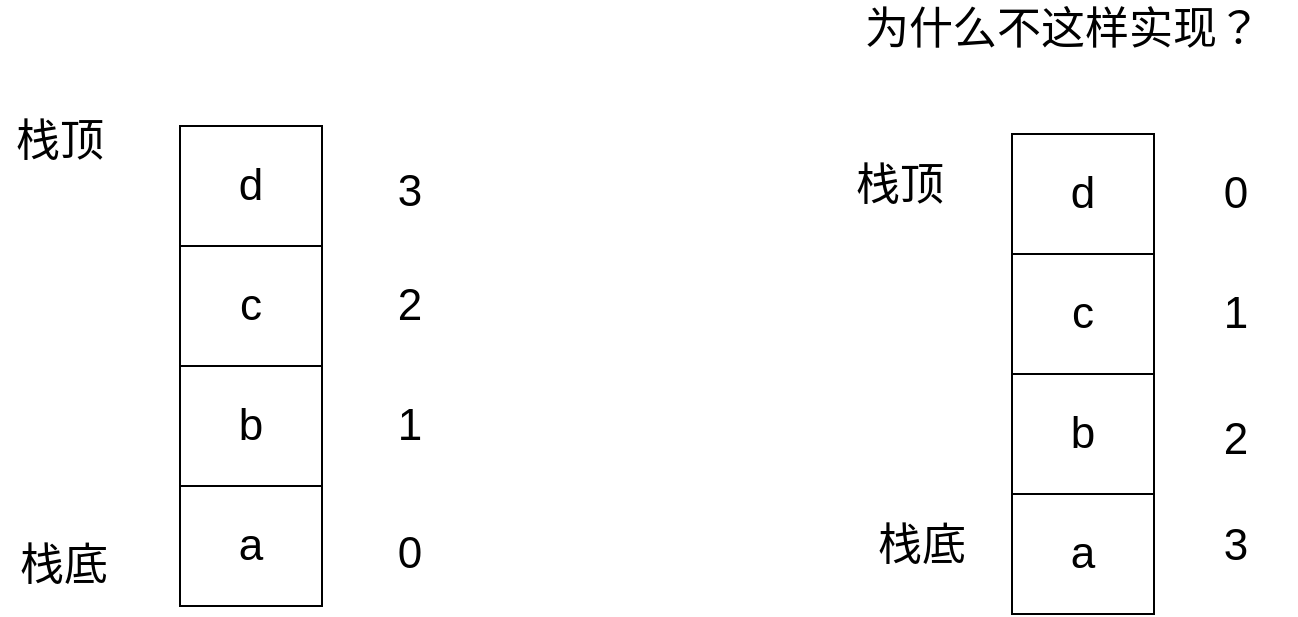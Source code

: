 <mxfile version="19.0.3" type="device" pages="3"><diagram id="gdKbwMU8B3C0hwa3cmjY" name="栈"><mxGraphModel dx="1609" dy="892" grid="0" gridSize="10" guides="1" tooltips="1" connect="1" arrows="1" fold="1" page="0" pageScale="1" pageWidth="1169" pageHeight="827" math="0" shadow="0"><root><mxCell id="0"/><mxCell id="1" parent="0"/><mxCell id="vTyJaJbx8TfojArQ-xDu-1" value="a" style="rounded=0;whiteSpace=wrap;html=1;fontSize=22;" vertex="1" parent="1"><mxGeometry x="-134" y="361" width="71" height="60" as="geometry"/></mxCell><mxCell id="vTyJaJbx8TfojArQ-xDu-2" value="b" style="rounded=0;whiteSpace=wrap;html=1;fontSize=22;" vertex="1" parent="1"><mxGeometry x="-134" y="301" width="71" height="60" as="geometry"/></mxCell><mxCell id="vTyJaJbx8TfojArQ-xDu-3" value="c" style="rounded=0;whiteSpace=wrap;html=1;fontSize=22;" vertex="1" parent="1"><mxGeometry x="-134" y="241" width="71" height="60" as="geometry"/></mxCell><mxCell id="vTyJaJbx8TfojArQ-xDu-4" value="d" style="rounded=0;whiteSpace=wrap;html=1;fontSize=22;" vertex="1" parent="1"><mxGeometry x="-134" y="181" width="71" height="60" as="geometry"/></mxCell><mxCell id="vTyJaJbx8TfojArQ-xDu-8" value="0" style="text;html=1;strokeColor=none;fillColor=none;align=center;verticalAlign=middle;whiteSpace=wrap;rounded=0;fontSize=22;" vertex="1" parent="1"><mxGeometry x="-49" y="380" width="60" height="30" as="geometry"/></mxCell><mxCell id="vTyJaJbx8TfojArQ-xDu-9" value="1" style="text;html=1;strokeColor=none;fillColor=none;align=center;verticalAlign=middle;whiteSpace=wrap;rounded=0;fontSize=22;" vertex="1" parent="1"><mxGeometry x="-49" y="316" width="60" height="30" as="geometry"/></mxCell><mxCell id="vTyJaJbx8TfojArQ-xDu-10" value="2" style="text;html=1;strokeColor=none;fillColor=none;align=center;verticalAlign=middle;whiteSpace=wrap;rounded=0;fontSize=22;" vertex="1" parent="1"><mxGeometry x="-49" y="256" width="60" height="30" as="geometry"/></mxCell><mxCell id="vTyJaJbx8TfojArQ-xDu-11" value="3" style="text;html=1;strokeColor=none;fillColor=none;align=center;verticalAlign=middle;whiteSpace=wrap;rounded=0;fontSize=22;" vertex="1" parent="1"><mxGeometry x="-49" y="199" width="60" height="30" as="geometry"/></mxCell><mxCell id="vTyJaJbx8TfojArQ-xDu-12" value="栈底" style="text;html=1;strokeColor=none;fillColor=none;align=center;verticalAlign=middle;whiteSpace=wrap;rounded=0;fontSize=22;" vertex="1" parent="1"><mxGeometry x="-222" y="386" width="60" height="30" as="geometry"/></mxCell><mxCell id="vTyJaJbx8TfojArQ-xDu-13" value="栈顶" style="text;html=1;strokeColor=none;fillColor=none;align=center;verticalAlign=middle;whiteSpace=wrap;rounded=0;fontSize=22;" vertex="1" parent="1"><mxGeometry x="-224" y="174" width="60" height="30" as="geometry"/></mxCell><mxCell id="SF-gqxsti589aK9yseEk-1" value="a" style="rounded=0;whiteSpace=wrap;html=1;fontSize=22;" vertex="1" parent="1"><mxGeometry x="282" y="365" width="71" height="60" as="geometry"/></mxCell><mxCell id="SF-gqxsti589aK9yseEk-2" value="b" style="rounded=0;whiteSpace=wrap;html=1;fontSize=22;" vertex="1" parent="1"><mxGeometry x="282" y="305" width="71" height="60" as="geometry"/></mxCell><mxCell id="SF-gqxsti589aK9yseEk-3" value="c" style="rounded=0;whiteSpace=wrap;html=1;fontSize=22;" vertex="1" parent="1"><mxGeometry x="282" y="245" width="71" height="60" as="geometry"/></mxCell><mxCell id="SF-gqxsti589aK9yseEk-4" value="d" style="rounded=0;whiteSpace=wrap;html=1;fontSize=22;" vertex="1" parent="1"><mxGeometry x="282" y="185" width="71" height="60" as="geometry"/></mxCell><mxCell id="SF-gqxsti589aK9yseEk-5" value="0" style="text;html=1;strokeColor=none;fillColor=none;align=center;verticalAlign=middle;whiteSpace=wrap;rounded=0;fontSize=22;" vertex="1" parent="1"><mxGeometry x="364" y="200" width="60" height="30" as="geometry"/></mxCell><mxCell id="SF-gqxsti589aK9yseEk-6" value="1" style="text;html=1;strokeColor=none;fillColor=none;align=center;verticalAlign=middle;whiteSpace=wrap;rounded=0;fontSize=22;" vertex="1" parent="1"><mxGeometry x="364" y="260" width="60" height="30" as="geometry"/></mxCell><mxCell id="SF-gqxsti589aK9yseEk-7" value="2" style="text;html=1;strokeColor=none;fillColor=none;align=center;verticalAlign=middle;whiteSpace=wrap;rounded=0;fontSize=22;" vertex="1" parent="1"><mxGeometry x="364" y="323" width="60" height="30" as="geometry"/></mxCell><mxCell id="SF-gqxsti589aK9yseEk-8" value="3" style="text;html=1;strokeColor=none;fillColor=none;align=center;verticalAlign=middle;whiteSpace=wrap;rounded=0;fontSize=22;" vertex="1" parent="1"><mxGeometry x="364" y="376" width="60" height="30" as="geometry"/></mxCell><mxCell id="SF-gqxsti589aK9yseEk-9" value="栈底" style="text;html=1;strokeColor=none;fillColor=none;align=center;verticalAlign=middle;whiteSpace=wrap;rounded=0;fontSize=22;" vertex="1" parent="1"><mxGeometry x="207" y="376" width="60" height="30" as="geometry"/></mxCell><mxCell id="SF-gqxsti589aK9yseEk-10" value="栈顶" style="text;html=1;strokeColor=none;fillColor=none;align=center;verticalAlign=middle;whiteSpace=wrap;rounded=0;fontSize=22;" vertex="1" parent="1"><mxGeometry x="196" y="196" width="60" height="30" as="geometry"/></mxCell><mxCell id="SF-gqxsti589aK9yseEk-22" value="为什么不这样实现？" style="text;html=1;strokeColor=none;fillColor=none;align=center;verticalAlign=middle;whiteSpace=wrap;rounded=0;fontSize=22;" vertex="1" parent="1"><mxGeometry x="200" y="118" width="215" height="30" as="geometry"/></mxCell></root></mxGraphModel></diagram><diagram id="v7_hqF3aKNpEdwg1dnOr" name="队列"><mxGraphModel dx="1609" dy="892" grid="0" gridSize="10" guides="1" tooltips="1" connect="1" arrows="1" fold="1" page="0" pageScale="1" pageWidth="1169" pageHeight="827" math="0" shadow="0"><root><mxCell id="0"/><mxCell id="1" parent="0"/><mxCell id="5D89jH80hLzw1FsqgHIS-1" value="a" style="rounded=0;whiteSpace=wrap;html=1;fontSize=22;" vertex="1" parent="1"><mxGeometry x="-187" y="241" width="71" height="60" as="geometry"/></mxCell><mxCell id="5D89jH80hLzw1FsqgHIS-2" value="b" style="rounded=0;whiteSpace=wrap;html=1;fontSize=22;" vertex="1" parent="1"><mxGeometry x="-116" y="241" width="71" height="60" as="geometry"/></mxCell><mxCell id="5D89jH80hLzw1FsqgHIS-3" value="c" style="rounded=0;whiteSpace=wrap;html=1;fontSize=22;" vertex="1" parent="1"><mxGeometry x="-45" y="241" width="71" height="60" as="geometry"/></mxCell><mxCell id="5D89jH80hLzw1FsqgHIS-4" value="d" style="rounded=0;whiteSpace=wrap;html=1;fontSize=22;" vertex="1" parent="1"><mxGeometry x="26" y="241" width="71" height="60" as="geometry"/></mxCell><mxCell id="5D89jH80hLzw1FsqgHIS-5" value="e" style="rounded=0;whiteSpace=wrap;html=1;fontSize=22;" vertex="1" parent="1"><mxGeometry x="97" y="241" width="71" height="60" as="geometry"/></mxCell><mxCell id="5D89jH80hLzw1FsqgHIS-6" value="0" style="text;html=1;strokeColor=none;fillColor=none;align=center;verticalAlign=middle;whiteSpace=wrap;rounded=0;fontSize=22;" vertex="1" parent="1"><mxGeometry x="-181.5" y="309" width="60" height="30" as="geometry"/></mxCell><mxCell id="5D89jH80hLzw1FsqgHIS-7" value="1" style="text;html=1;strokeColor=none;fillColor=none;align=center;verticalAlign=middle;whiteSpace=wrap;rounded=0;fontSize=22;" vertex="1" parent="1"><mxGeometry x="-110.5" y="312" width="60" height="30" as="geometry"/></mxCell><mxCell id="5D89jH80hLzw1FsqgHIS-8" value="2" style="text;html=1;strokeColor=none;fillColor=none;align=center;verticalAlign=middle;whiteSpace=wrap;rounded=0;fontSize=22;" vertex="1" parent="1"><mxGeometry x="-36" y="312" width="60" height="30" as="geometry"/></mxCell><mxCell id="5D89jH80hLzw1FsqgHIS-9" value="3" style="text;html=1;strokeColor=none;fillColor=none;align=center;verticalAlign=middle;whiteSpace=wrap;rounded=0;fontSize=22;" vertex="1" parent="1"><mxGeometry x="31.5" y="312" width="60" height="30" as="geometry"/></mxCell><mxCell id="5D89jH80hLzw1FsqgHIS-10" value="4" style="text;html=1;strokeColor=none;fillColor=none;align=center;verticalAlign=middle;whiteSpace=wrap;rounded=0;fontSize=22;" vertex="1" parent="1"><mxGeometry x="102.5" y="312" width="60" height="30" as="geometry"/></mxCell><mxCell id="5D89jH80hLzw1FsqgHIS-11" value="" style="shape=flexArrow;endArrow=classic;html=1;rounded=0;fontSize=22;" edge="1" parent="1"><mxGeometry width="50" height="50" relative="1" as="geometry"><mxPoint x="296" y="270" as="sourcePoint"/><mxPoint x="196" y="272" as="targetPoint"/></mxGeometry></mxCell><mxCell id="5D89jH80hLzw1FsqgHIS-12" value="" style="shape=flexArrow;endArrow=classic;html=1;rounded=0;fontSize=22;" edge="1" parent="1"><mxGeometry width="50" height="50" relative="1" as="geometry"><mxPoint x="-201" y="270" as="sourcePoint"/><mxPoint x="-301" y="272" as="targetPoint"/></mxGeometry></mxCell></root></mxGraphModel></diagram><diagram id="YdTuioxQiznNETcpQWuw" name="链表"><mxGraphModel dx="1911" dy="1115" grid="0" gridSize="10" guides="1" tooltips="1" connect="1" arrows="1" fold="1" page="0" pageScale="1" pageWidth="1169" pageHeight="827" math="0" shadow="0"><root><mxCell id="0"/><mxCell id="1" parent="0"/><mxCell id="QSb8vKB4ZpHZ1uTarGvb-1" value="Value" style="rounded=0;whiteSpace=wrap;html=1;fontSize=22;fillColor=#dae8fc;strokeColor=#6c8ebf;" vertex="1" parent="1"><mxGeometry x="110" y="170" width="120" height="60" as="geometry"/></mxCell><mxCell id="QSb8vKB4ZpHZ1uTarGvb-14" style="edgeStyle=orthogonalEdgeStyle;rounded=0;orthogonalLoop=1;jettySize=auto;html=1;entryX=0;entryY=0.5;entryDx=0;entryDy=0;fontSize=22;" edge="1" parent="1" source="QSb8vKB4ZpHZ1uTarGvb-2" target="QSb8vKB4ZpHZ1uTarGvb-4"><mxGeometry relative="1" as="geometry"/></mxCell><mxCell id="QSb8vKB4ZpHZ1uTarGvb-2" value="next" style="rounded=0;whiteSpace=wrap;html=1;fontSize=22;fillColor=#d5e8d4;strokeColor=#82b366;" vertex="1" parent="1"><mxGeometry x="230" y="170" width="80" height="60" as="geometry"/></mxCell><mxCell id="QSb8vKB4ZpHZ1uTarGvb-3" value="Node(节点)" style="text;html=1;strokeColor=none;fillColor=none;align=center;verticalAlign=middle;whiteSpace=wrap;rounded=0;fontSize=22;" vertex="1" parent="1"><mxGeometry x="130" y="130" width="170" height="30" as="geometry"/></mxCell><mxCell id="QSb8vKB4ZpHZ1uTarGvb-4" value="Value" style="rounded=0;whiteSpace=wrap;html=1;fontSize=22;fillColor=#dae8fc;strokeColor=#6c8ebf;" vertex="1" parent="1"><mxGeometry x="385" y="170" width="120" height="60" as="geometry"/></mxCell><mxCell id="QSb8vKB4ZpHZ1uTarGvb-15" style="edgeStyle=orthogonalEdgeStyle;rounded=0;orthogonalLoop=1;jettySize=auto;html=1;entryX=0;entryY=0.5;entryDx=0;entryDy=0;fontSize=22;" edge="1" parent="1" source="QSb8vKB4ZpHZ1uTarGvb-5" target="QSb8vKB4ZpHZ1uTarGvb-7"><mxGeometry relative="1" as="geometry"/></mxCell><mxCell id="QSb8vKB4ZpHZ1uTarGvb-5" value="next" style="rounded=0;whiteSpace=wrap;html=1;fontSize=22;fillColor=#d5e8d4;strokeColor=#82b366;" vertex="1" parent="1"><mxGeometry x="505" y="170" width="80" height="60" as="geometry"/></mxCell><mxCell id="QSb8vKB4ZpHZ1uTarGvb-6" value="Node(节点)" style="text;html=1;strokeColor=none;fillColor=none;align=center;verticalAlign=middle;whiteSpace=wrap;rounded=0;fontSize=22;" vertex="1" parent="1"><mxGeometry x="405" y="130" width="170" height="30" as="geometry"/></mxCell><mxCell id="QSb8vKB4ZpHZ1uTarGvb-7" value="Value" style="rounded=0;whiteSpace=wrap;html=1;fontSize=22;fillColor=#dae8fc;strokeColor=#6c8ebf;" vertex="1" parent="1"><mxGeometry x="670" y="170" width="120" height="60" as="geometry"/></mxCell><mxCell id="QSb8vKB4ZpHZ1uTarGvb-16" style="edgeStyle=orthogonalEdgeStyle;rounded=0;orthogonalLoop=1;jettySize=auto;html=1;fontSize=22;" edge="1" parent="1" source="QSb8vKB4ZpHZ1uTarGvb-8" target="QSb8vKB4ZpHZ1uTarGvb-10"><mxGeometry relative="1" as="geometry"/></mxCell><mxCell id="QSb8vKB4ZpHZ1uTarGvb-8" value="next" style="rounded=0;whiteSpace=wrap;html=1;fontSize=22;fillColor=#d5e8d4;strokeColor=#82b366;" vertex="1" parent="1"><mxGeometry x="790" y="170" width="80" height="60" as="geometry"/></mxCell><mxCell id="QSb8vKB4ZpHZ1uTarGvb-9" value="Node(节点)" style="text;html=1;strokeColor=none;fillColor=none;align=center;verticalAlign=middle;whiteSpace=wrap;rounded=0;fontSize=22;" vertex="1" parent="1"><mxGeometry x="690" y="130" width="170" height="30" as="geometry"/></mxCell><mxCell id="QSb8vKB4ZpHZ1uTarGvb-10" value="Value" style="rounded=0;whiteSpace=wrap;html=1;fontSize=22;fillColor=#dae8fc;strokeColor=#6c8ebf;" vertex="1" parent="1"><mxGeometry x="950" y="170" width="120" height="60" as="geometry"/></mxCell><mxCell id="QSb8vKB4ZpHZ1uTarGvb-11" value="next" style="rounded=0;whiteSpace=wrap;html=1;fontSize=22;fillColor=#d5e8d4;strokeColor=#82b366;" vertex="1" parent="1"><mxGeometry x="1070" y="170" width="80" height="60" as="geometry"/></mxCell><mxCell id="QSb8vKB4ZpHZ1uTarGvb-12" value="Node(节点)" style="text;html=1;strokeColor=none;fillColor=none;align=center;verticalAlign=middle;whiteSpace=wrap;rounded=0;fontSize=22;" vertex="1" parent="1"><mxGeometry x="970" y="130" width="170" height="30" as="geometry"/></mxCell><mxCell id="QSb8vKB4ZpHZ1uTarGvb-17" value="单向链表" style="text;html=1;strokeColor=none;fillColor=none;align=center;verticalAlign=middle;whiteSpace=wrap;rounded=0;fontSize=22;" vertex="1" parent="1"><mxGeometry x="-10" y="185" width="100" height="30" as="geometry"/></mxCell><mxCell id="QSb8vKB4ZpHZ1uTarGvb-18" value="Value" style="rounded=0;whiteSpace=wrap;html=1;fontSize=22;fillColor=#dae8fc;strokeColor=#6c8ebf;" vertex="1" parent="1"><mxGeometry x="155" y="446" width="120" height="60" as="geometry"/></mxCell><mxCell id="QSb8vKB4ZpHZ1uTarGvb-55" style="edgeStyle=orthogonalEdgeStyle;rounded=0;orthogonalLoop=1;jettySize=auto;html=1;entryX=0;entryY=0.5;entryDx=0;entryDy=0;fontSize=22;" edge="1" parent="1" source="QSb8vKB4ZpHZ1uTarGvb-20" target="QSb8vKB4ZpHZ1uTarGvb-43"><mxGeometry relative="1" as="geometry"/></mxCell><mxCell id="QSb8vKB4ZpHZ1uTarGvb-20" value="next" style="rounded=0;whiteSpace=wrap;html=1;fontSize=22;fillColor=#d5e8d4;strokeColor=#82b366;" vertex="1" parent="1"><mxGeometry x="155" y="506" width="120" height="60" as="geometry"/></mxCell><mxCell id="QSb8vKB4ZpHZ1uTarGvb-21" value="Node(节点)" style="text;html=1;strokeColor=none;fillColor=none;align=center;verticalAlign=middle;whiteSpace=wrap;rounded=0;fontSize=22;" vertex="1" parent="1"><mxGeometry x="130" y="340" width="170" height="30" as="geometry"/></mxCell><mxCell id="QSb8vKB4ZpHZ1uTarGvb-33" value="双向链表" style="text;html=1;strokeColor=none;fillColor=none;align=center;verticalAlign=middle;whiteSpace=wrap;rounded=0;fontSize=22;" vertex="1" parent="1"><mxGeometry y="451" width="100" height="30" as="geometry"/></mxCell><mxCell id="QSb8vKB4ZpHZ1uTarGvb-34" value="pre" style="rounded=0;whiteSpace=wrap;html=1;fontSize=22;fillColor=#d5e8d4;strokeColor=#82b366;" vertex="1" parent="1"><mxGeometry x="155" y="386" width="120" height="60" as="geometry"/></mxCell><mxCell id="QSb8vKB4ZpHZ1uTarGvb-43" value="Value" style="rounded=0;whiteSpace=wrap;html=1;fontSize=22;fillColor=#dae8fc;strokeColor=#6c8ebf;" vertex="1" parent="1"><mxGeometry x="395" y="446" width="120" height="60" as="geometry"/></mxCell><mxCell id="QSb8vKB4ZpHZ1uTarGvb-56" style="edgeStyle=orthogonalEdgeStyle;rounded=0;orthogonalLoop=1;jettySize=auto;html=1;entryX=0;entryY=0.5;entryDx=0;entryDy=0;fontSize=22;" edge="1" parent="1" source="QSb8vKB4ZpHZ1uTarGvb-44" target="QSb8vKB4ZpHZ1uTarGvb-47"><mxGeometry relative="1" as="geometry"/></mxCell><mxCell id="QSb8vKB4ZpHZ1uTarGvb-44" value="next" style="rounded=0;whiteSpace=wrap;html=1;fontSize=22;fillColor=#d5e8d4;strokeColor=#82b366;" vertex="1" parent="1"><mxGeometry x="395" y="506" width="120" height="60" as="geometry"/></mxCell><mxCell id="QSb8vKB4ZpHZ1uTarGvb-45" value="Node(节点)" style="text;html=1;strokeColor=none;fillColor=none;align=center;verticalAlign=middle;whiteSpace=wrap;rounded=0;fontSize=22;" vertex="1" parent="1"><mxGeometry x="370" y="340" width="170" height="30" as="geometry"/></mxCell><mxCell id="QSb8vKB4ZpHZ1uTarGvb-58" style="edgeStyle=orthogonalEdgeStyle;rounded=0;orthogonalLoop=1;jettySize=auto;html=1;entryX=1.001;entryY=0.411;entryDx=0;entryDy=0;entryPerimeter=0;fontSize=22;" edge="1" parent="1" source="QSb8vKB4ZpHZ1uTarGvb-46" target="QSb8vKB4ZpHZ1uTarGvb-18"><mxGeometry relative="1" as="geometry"/></mxCell><mxCell id="QSb8vKB4ZpHZ1uTarGvb-46" value="pre" style="rounded=0;whiteSpace=wrap;html=1;fontSize=22;fillColor=#d5e8d4;strokeColor=#82b366;" vertex="1" parent="1"><mxGeometry x="395" y="386" width="120" height="60" as="geometry"/></mxCell><mxCell id="QSb8vKB4ZpHZ1uTarGvb-47" value="Value" style="rounded=0;whiteSpace=wrap;html=1;fontSize=22;fillColor=#dae8fc;strokeColor=#6c8ebf;" vertex="1" parent="1"><mxGeometry x="625" y="446" width="120" height="60" as="geometry"/></mxCell><mxCell id="QSb8vKB4ZpHZ1uTarGvb-57" style="edgeStyle=orthogonalEdgeStyle;rounded=0;orthogonalLoop=1;jettySize=auto;html=1;entryX=0;entryY=0.5;entryDx=0;entryDy=0;fontSize=22;" edge="1" parent="1" source="QSb8vKB4ZpHZ1uTarGvb-48" target="QSb8vKB4ZpHZ1uTarGvb-51"><mxGeometry relative="1" as="geometry"/></mxCell><mxCell id="QSb8vKB4ZpHZ1uTarGvb-48" value="next" style="rounded=0;whiteSpace=wrap;html=1;fontSize=22;fillColor=#d5e8d4;strokeColor=#82b366;" vertex="1" parent="1"><mxGeometry x="625" y="506" width="120" height="60" as="geometry"/></mxCell><mxCell id="QSb8vKB4ZpHZ1uTarGvb-49" value="Node(节点)" style="text;html=1;strokeColor=none;fillColor=none;align=center;verticalAlign=middle;whiteSpace=wrap;rounded=0;fontSize=22;" vertex="1" parent="1"><mxGeometry x="600" y="340" width="170" height="30" as="geometry"/></mxCell><mxCell id="QSb8vKB4ZpHZ1uTarGvb-59" style="edgeStyle=orthogonalEdgeStyle;rounded=0;orthogonalLoop=1;jettySize=auto;html=1;entryX=1.005;entryY=0.401;entryDx=0;entryDy=0;entryPerimeter=0;fontSize=22;" edge="1" parent="1" source="QSb8vKB4ZpHZ1uTarGvb-50" target="QSb8vKB4ZpHZ1uTarGvb-43"><mxGeometry relative="1" as="geometry"/></mxCell><mxCell id="QSb8vKB4ZpHZ1uTarGvb-50" value="pre" style="rounded=0;whiteSpace=wrap;html=1;fontSize=22;fillColor=#d5e8d4;strokeColor=#82b366;" vertex="1" parent="1"><mxGeometry x="625" y="386" width="120" height="60" as="geometry"/></mxCell><mxCell id="QSb8vKB4ZpHZ1uTarGvb-51" value="Value" style="rounded=0;whiteSpace=wrap;html=1;fontSize=22;fillColor=#dae8fc;strokeColor=#6c8ebf;" vertex="1" parent="1"><mxGeometry x="845" y="446" width="120" height="60" as="geometry"/></mxCell><mxCell id="QSb8vKB4ZpHZ1uTarGvb-52" value="next" style="rounded=0;whiteSpace=wrap;html=1;fontSize=22;fillColor=#d5e8d4;strokeColor=#82b366;" vertex="1" parent="1"><mxGeometry x="845" y="506" width="120" height="60" as="geometry"/></mxCell><mxCell id="QSb8vKB4ZpHZ1uTarGvb-53" value="Node(节点)" style="text;html=1;strokeColor=none;fillColor=none;align=center;verticalAlign=middle;whiteSpace=wrap;rounded=0;fontSize=22;" vertex="1" parent="1"><mxGeometry x="820" y="340" width="170" height="30" as="geometry"/></mxCell><mxCell id="QSb8vKB4ZpHZ1uTarGvb-60" style="edgeStyle=orthogonalEdgeStyle;rounded=0;orthogonalLoop=1;jettySize=auto;html=1;entryX=1;entryY=0.25;entryDx=0;entryDy=0;fontSize=22;" edge="1" parent="1" source="QSb8vKB4ZpHZ1uTarGvb-54" target="QSb8vKB4ZpHZ1uTarGvb-47"><mxGeometry relative="1" as="geometry"/></mxCell><mxCell id="QSb8vKB4ZpHZ1uTarGvb-54" value="pre" style="rounded=0;whiteSpace=wrap;html=1;fontSize=22;fillColor=#d5e8d4;strokeColor=#82b366;" vertex="1" parent="1"><mxGeometry x="845" y="386" width="120" height="60" as="geometry"/></mxCell><mxCell id="QSb8vKB4ZpHZ1uTarGvb-61" value="循环链表&lt;br&gt;循环单/双链表" style="text;html=1;strokeColor=none;fillColor=none;align=center;verticalAlign=middle;whiteSpace=wrap;rounded=0;fontSize=22;" vertex="1" parent="1"><mxGeometry x="10" y="580" width="100" height="110" as="geometry"/></mxCell><mxCell id="QSb8vKB4ZpHZ1uTarGvb-62" value="循环单链表" style="text;html=1;strokeColor=none;fillColor=none;align=center;verticalAlign=middle;whiteSpace=wrap;rounded=0;fontSize=22;" vertex="1" parent="1"><mxGeometry x="-20" y="720" width="120" height="30" as="geometry"/></mxCell><mxCell id="QSb8vKB4ZpHZ1uTarGvb-63" value="Value" style="rounded=0;whiteSpace=wrap;html=1;fontSize=22;fillColor=#dae8fc;strokeColor=#6c8ebf;" vertex="1" parent="1"><mxGeometry x="120" y="710" width="120" height="60" as="geometry"/></mxCell><mxCell id="QSb8vKB4ZpHZ1uTarGvb-64" style="edgeStyle=orthogonalEdgeStyle;rounded=0;orthogonalLoop=1;jettySize=auto;html=1;entryX=0;entryY=0.5;entryDx=0;entryDy=0;fontSize=22;" edge="1" source="QSb8vKB4ZpHZ1uTarGvb-65" target="QSb8vKB4ZpHZ1uTarGvb-67" parent="1"><mxGeometry relative="1" as="geometry"/></mxCell><mxCell id="QSb8vKB4ZpHZ1uTarGvb-65" value="next" style="rounded=0;whiteSpace=wrap;html=1;fontSize=22;fillColor=#d5e8d4;strokeColor=#82b366;" vertex="1" parent="1"><mxGeometry x="240" y="710" width="80" height="60" as="geometry"/></mxCell><mxCell id="QSb8vKB4ZpHZ1uTarGvb-66" value="Node(节点)" style="text;html=1;strokeColor=none;fillColor=none;align=center;verticalAlign=middle;whiteSpace=wrap;rounded=0;fontSize=22;" vertex="1" parent="1"><mxGeometry x="140" y="670" width="170" height="30" as="geometry"/></mxCell><mxCell id="QSb8vKB4ZpHZ1uTarGvb-67" value="Value" style="rounded=0;whiteSpace=wrap;html=1;fontSize=22;fillColor=#dae8fc;strokeColor=#6c8ebf;" vertex="1" parent="1"><mxGeometry x="395" y="710" width="120" height="60" as="geometry"/></mxCell><mxCell id="QSb8vKB4ZpHZ1uTarGvb-68" style="edgeStyle=orthogonalEdgeStyle;rounded=0;orthogonalLoop=1;jettySize=auto;html=1;entryX=0;entryY=0.5;entryDx=0;entryDy=0;fontSize=22;" edge="1" source="QSb8vKB4ZpHZ1uTarGvb-69" target="QSb8vKB4ZpHZ1uTarGvb-71" parent="1"><mxGeometry relative="1" as="geometry"/></mxCell><mxCell id="QSb8vKB4ZpHZ1uTarGvb-69" value="next" style="rounded=0;whiteSpace=wrap;html=1;fontSize=22;fillColor=#d5e8d4;strokeColor=#82b366;" vertex="1" parent="1"><mxGeometry x="515" y="710" width="80" height="60" as="geometry"/></mxCell><mxCell id="QSb8vKB4ZpHZ1uTarGvb-70" value="Node(节点)" style="text;html=1;strokeColor=none;fillColor=none;align=center;verticalAlign=middle;whiteSpace=wrap;rounded=0;fontSize=22;" vertex="1" parent="1"><mxGeometry x="415" y="670" width="170" height="30" as="geometry"/></mxCell><mxCell id="QSb8vKB4ZpHZ1uTarGvb-71" value="Value" style="rounded=0;whiteSpace=wrap;html=1;fontSize=22;fillColor=#dae8fc;strokeColor=#6c8ebf;" vertex="1" parent="1"><mxGeometry x="680" y="710" width="120" height="60" as="geometry"/></mxCell><mxCell id="QSb8vKB4ZpHZ1uTarGvb-72" style="edgeStyle=orthogonalEdgeStyle;rounded=0;orthogonalLoop=1;jettySize=auto;html=1;fontSize=22;" edge="1" source="QSb8vKB4ZpHZ1uTarGvb-73" target="QSb8vKB4ZpHZ1uTarGvb-75" parent="1"><mxGeometry relative="1" as="geometry"/></mxCell><mxCell id="QSb8vKB4ZpHZ1uTarGvb-73" value="next" style="rounded=0;whiteSpace=wrap;html=1;fontSize=22;fillColor=#d5e8d4;strokeColor=#82b366;" vertex="1" parent="1"><mxGeometry x="800" y="710" width="80" height="60" as="geometry"/></mxCell><mxCell id="QSb8vKB4ZpHZ1uTarGvb-74" value="Node(节点)" style="text;html=1;strokeColor=none;fillColor=none;align=center;verticalAlign=middle;whiteSpace=wrap;rounded=0;fontSize=22;" vertex="1" parent="1"><mxGeometry x="700" y="670" width="170" height="30" as="geometry"/></mxCell><mxCell id="QSb8vKB4ZpHZ1uTarGvb-75" value="Value" style="rounded=0;whiteSpace=wrap;html=1;fontSize=22;fillColor=#dae8fc;strokeColor=#6c8ebf;" vertex="1" parent="1"><mxGeometry x="960" y="710" width="120" height="60" as="geometry"/></mxCell><mxCell id="QSb8vKB4ZpHZ1uTarGvb-78" style="edgeStyle=orthogonalEdgeStyle;rounded=0;orthogonalLoop=1;jettySize=auto;html=1;entryX=0;entryY=0.5;entryDx=0;entryDy=0;fontSize=22;exitX=1;exitY=0.5;exitDx=0;exitDy=0;" edge="1" parent="1" source="QSb8vKB4ZpHZ1uTarGvb-76" target="QSb8vKB4ZpHZ1uTarGvb-63"><mxGeometry relative="1" as="geometry"><Array as="points"><mxPoint x="1190" y="740"/><mxPoint x="1190" y="650"/><mxPoint x="100" y="650"/><mxPoint x="100" y="740"/></Array></mxGeometry></mxCell><mxCell id="QSb8vKB4ZpHZ1uTarGvb-76" value="next" style="rounded=0;whiteSpace=wrap;html=1;fontSize=22;fillColor=#d5e8d4;strokeColor=#82b366;" vertex="1" parent="1"><mxGeometry x="1080" y="710" width="80" height="60" as="geometry"/></mxCell><mxCell id="QSb8vKB4ZpHZ1uTarGvb-77" value="Node(节点)" style="text;html=1;strokeColor=none;fillColor=none;align=center;verticalAlign=middle;whiteSpace=wrap;rounded=0;fontSize=22;" vertex="1" parent="1"><mxGeometry x="980" y="670" width="170" height="30" as="geometry"/></mxCell><mxCell id="QSb8vKB4ZpHZ1uTarGvb-79" value="Value" style="rounded=0;whiteSpace=wrap;html=1;fontSize=22;fillColor=#dae8fc;strokeColor=#6c8ebf;" vertex="1" parent="1"><mxGeometry x="225" y="966" width="120" height="60" as="geometry"/></mxCell><mxCell id="QSb8vKB4ZpHZ1uTarGvb-80" style="edgeStyle=orthogonalEdgeStyle;rounded=0;orthogonalLoop=1;jettySize=auto;html=1;entryX=0;entryY=0.5;entryDx=0;entryDy=0;fontSize=22;" edge="1" source="QSb8vKB4ZpHZ1uTarGvb-81" target="QSb8vKB4ZpHZ1uTarGvb-85" parent="1"><mxGeometry relative="1" as="geometry"/></mxCell><mxCell id="QSb8vKB4ZpHZ1uTarGvb-81" value="next" style="rounded=0;whiteSpace=wrap;html=1;fontSize=22;fillColor=#d5e8d4;strokeColor=#82b366;" vertex="1" parent="1"><mxGeometry x="225" y="1026" width="120" height="60" as="geometry"/></mxCell><mxCell id="QSb8vKB4ZpHZ1uTarGvb-82" value="Node(节点)" style="text;html=1;strokeColor=none;fillColor=none;align=center;verticalAlign=middle;whiteSpace=wrap;rounded=0;fontSize=22;" vertex="1" parent="1"><mxGeometry x="200" y="860" width="170" height="30" as="geometry"/></mxCell><mxCell id="QSb8vKB4ZpHZ1uTarGvb-104" style="edgeStyle=orthogonalEdgeStyle;rounded=0;orthogonalLoop=1;jettySize=auto;html=1;entryX=1;entryY=0.5;entryDx=0;entryDy=0;fontSize=22;exitX=0;exitY=0.5;exitDx=0;exitDy=0;" edge="1" parent="1" source="QSb8vKB4ZpHZ1uTarGvb-84" target="QSb8vKB4ZpHZ1uTarGvb-97"><mxGeometry relative="1" as="geometry"><Array as="points"><mxPoint x="200" y="936"/><mxPoint x="200" y="840"/><mxPoint x="1055" y="840"/><mxPoint x="1055" y="996"/></Array></mxGeometry></mxCell><mxCell id="QSb8vKB4ZpHZ1uTarGvb-84" value="pre" style="rounded=0;whiteSpace=wrap;html=1;fontSize=22;fillColor=#d5e8d4;strokeColor=#82b366;" vertex="1" parent="1"><mxGeometry x="225" y="906" width="120" height="60" as="geometry"/></mxCell><mxCell id="QSb8vKB4ZpHZ1uTarGvb-85" value="Value" style="rounded=0;whiteSpace=wrap;html=1;fontSize=22;fillColor=#dae8fc;strokeColor=#6c8ebf;" vertex="1" parent="1"><mxGeometry x="465" y="966" width="120" height="60" as="geometry"/></mxCell><mxCell id="QSb8vKB4ZpHZ1uTarGvb-86" style="edgeStyle=orthogonalEdgeStyle;rounded=0;orthogonalLoop=1;jettySize=auto;html=1;entryX=0;entryY=0.5;entryDx=0;entryDy=0;fontSize=22;" edge="1" source="QSb8vKB4ZpHZ1uTarGvb-87" target="QSb8vKB4ZpHZ1uTarGvb-91" parent="1"><mxGeometry relative="1" as="geometry"/></mxCell><mxCell id="QSb8vKB4ZpHZ1uTarGvb-87" value="next" style="rounded=0;whiteSpace=wrap;html=1;fontSize=22;fillColor=#d5e8d4;strokeColor=#82b366;" vertex="1" parent="1"><mxGeometry x="465" y="1026" width="120" height="60" as="geometry"/></mxCell><mxCell id="QSb8vKB4ZpHZ1uTarGvb-88" value="Node(节点)" style="text;html=1;strokeColor=none;fillColor=none;align=center;verticalAlign=middle;whiteSpace=wrap;rounded=0;fontSize=22;" vertex="1" parent="1"><mxGeometry x="440" y="860" width="170" height="30" as="geometry"/></mxCell><mxCell id="QSb8vKB4ZpHZ1uTarGvb-89" style="edgeStyle=orthogonalEdgeStyle;rounded=0;orthogonalLoop=1;jettySize=auto;html=1;entryX=1.001;entryY=0.411;entryDx=0;entryDy=0;entryPerimeter=0;fontSize=22;" edge="1" source="QSb8vKB4ZpHZ1uTarGvb-90" target="QSb8vKB4ZpHZ1uTarGvb-79" parent="1"><mxGeometry relative="1" as="geometry"/></mxCell><mxCell id="QSb8vKB4ZpHZ1uTarGvb-90" value="pre" style="rounded=0;whiteSpace=wrap;html=1;fontSize=22;fillColor=#d5e8d4;strokeColor=#82b366;" vertex="1" parent="1"><mxGeometry x="465" y="906" width="120" height="60" as="geometry"/></mxCell><mxCell id="QSb8vKB4ZpHZ1uTarGvb-91" value="Value" style="rounded=0;whiteSpace=wrap;html=1;fontSize=22;fillColor=#dae8fc;strokeColor=#6c8ebf;" vertex="1" parent="1"><mxGeometry x="695" y="966" width="120" height="60" as="geometry"/></mxCell><mxCell id="QSb8vKB4ZpHZ1uTarGvb-92" style="edgeStyle=orthogonalEdgeStyle;rounded=0;orthogonalLoop=1;jettySize=auto;html=1;entryX=0;entryY=0.5;entryDx=0;entryDy=0;fontSize=22;" edge="1" source="QSb8vKB4ZpHZ1uTarGvb-93" target="QSb8vKB4ZpHZ1uTarGvb-97" parent="1"><mxGeometry relative="1" as="geometry"/></mxCell><mxCell id="QSb8vKB4ZpHZ1uTarGvb-93" value="next" style="rounded=0;whiteSpace=wrap;html=1;fontSize=22;fillColor=#d5e8d4;strokeColor=#82b366;" vertex="1" parent="1"><mxGeometry x="695" y="1026" width="120" height="60" as="geometry"/></mxCell><mxCell id="QSb8vKB4ZpHZ1uTarGvb-94" value="Node(节点)" style="text;html=1;strokeColor=none;fillColor=none;align=center;verticalAlign=middle;whiteSpace=wrap;rounded=0;fontSize=22;" vertex="1" parent="1"><mxGeometry x="670" y="860" width="170" height="30" as="geometry"/></mxCell><mxCell id="QSb8vKB4ZpHZ1uTarGvb-95" style="edgeStyle=orthogonalEdgeStyle;rounded=0;orthogonalLoop=1;jettySize=auto;html=1;entryX=1.005;entryY=0.401;entryDx=0;entryDy=0;entryPerimeter=0;fontSize=22;" edge="1" source="QSb8vKB4ZpHZ1uTarGvb-96" target="QSb8vKB4ZpHZ1uTarGvb-85" parent="1"><mxGeometry relative="1" as="geometry"/></mxCell><mxCell id="QSb8vKB4ZpHZ1uTarGvb-96" value="pre" style="rounded=0;whiteSpace=wrap;html=1;fontSize=22;fillColor=#d5e8d4;strokeColor=#82b366;" vertex="1" parent="1"><mxGeometry x="695" y="906" width="120" height="60" as="geometry"/></mxCell><mxCell id="QSb8vKB4ZpHZ1uTarGvb-97" value="Value" style="rounded=0;whiteSpace=wrap;html=1;fontSize=22;fillColor=#dae8fc;strokeColor=#6c8ebf;" vertex="1" parent="1"><mxGeometry x="915" y="966" width="120" height="60" as="geometry"/></mxCell><mxCell id="QSb8vKB4ZpHZ1uTarGvb-103" style="edgeStyle=orthogonalEdgeStyle;rounded=0;orthogonalLoop=1;jettySize=auto;html=1;entryX=0;entryY=0.5;entryDx=0;entryDy=0;fontSize=22;exitX=1;exitY=0.5;exitDx=0;exitDy=0;" edge="1" parent="1" source="QSb8vKB4ZpHZ1uTarGvb-98" target="QSb8vKB4ZpHZ1uTarGvb-79"><mxGeometry relative="1" as="geometry"><Array as="points"><mxPoint x="1060" y="1056"/><mxPoint x="1060" y="1120"/><mxPoint x="205" y="1120"/><mxPoint x="205" y="996"/></Array></mxGeometry></mxCell><mxCell id="QSb8vKB4ZpHZ1uTarGvb-98" value="next" style="rounded=0;whiteSpace=wrap;html=1;fontSize=22;fillColor=#d5e8d4;strokeColor=#82b366;" vertex="1" parent="1"><mxGeometry x="915" y="1026" width="120" height="60" as="geometry"/></mxCell><mxCell id="QSb8vKB4ZpHZ1uTarGvb-99" value="Node(节点)" style="text;html=1;strokeColor=none;fillColor=none;align=center;verticalAlign=middle;whiteSpace=wrap;rounded=0;fontSize=22;" vertex="1" parent="1"><mxGeometry x="890" y="860" width="170" height="30" as="geometry"/></mxCell><mxCell id="QSb8vKB4ZpHZ1uTarGvb-100" style="edgeStyle=orthogonalEdgeStyle;rounded=0;orthogonalLoop=1;jettySize=auto;html=1;entryX=1;entryY=0.25;entryDx=0;entryDy=0;fontSize=22;" edge="1" source="QSb8vKB4ZpHZ1uTarGvb-101" target="QSb8vKB4ZpHZ1uTarGvb-91" parent="1"><mxGeometry relative="1" as="geometry"/></mxCell><mxCell id="QSb8vKB4ZpHZ1uTarGvb-101" value="pre" style="rounded=0;whiteSpace=wrap;html=1;fontSize=22;fillColor=#d5e8d4;strokeColor=#82b366;" vertex="1" parent="1"><mxGeometry x="915" y="906" width="120" height="60" as="geometry"/></mxCell><mxCell id="QSb8vKB4ZpHZ1uTarGvb-102" value="循环双链表" style="text;html=1;strokeColor=none;fillColor=none;align=center;verticalAlign=middle;whiteSpace=wrap;rounded=0;fontSize=22;" vertex="1" parent="1"><mxGeometry x="-20" y="971" width="120" height="30" as="geometry"/></mxCell></root></mxGraphModel></diagram></mxfile>